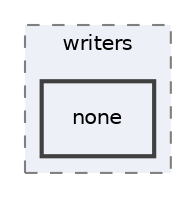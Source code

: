 digraph "/Users/jlu/zeek/src/logging/writers/none"
{
 // LATEX_PDF_SIZE
  edge [fontname="Helvetica",fontsize="10",labelfontname="Helvetica",labelfontsize="10"];
  node [fontname="Helvetica",fontsize="10",shape=record];
  compound=true
  subgraph clusterdir_80e4b6a0afbb06a76e948bb63a07800e {
    graph [ bgcolor="#edf0f7", pencolor="grey50", style="filled,dashed,", label="writers", fontname="Helvetica", fontsize="10", URL="dir_80e4b6a0afbb06a76e948bb63a07800e.html"]
  dir_e0bd84d59e83532f1d64093b0e98aa39 [shape=box, label="none", style="filled,bold,", fillcolor="#edf0f7", color="grey25", URL="dir_e0bd84d59e83532f1d64093b0e98aa39.html"];
  }
}
